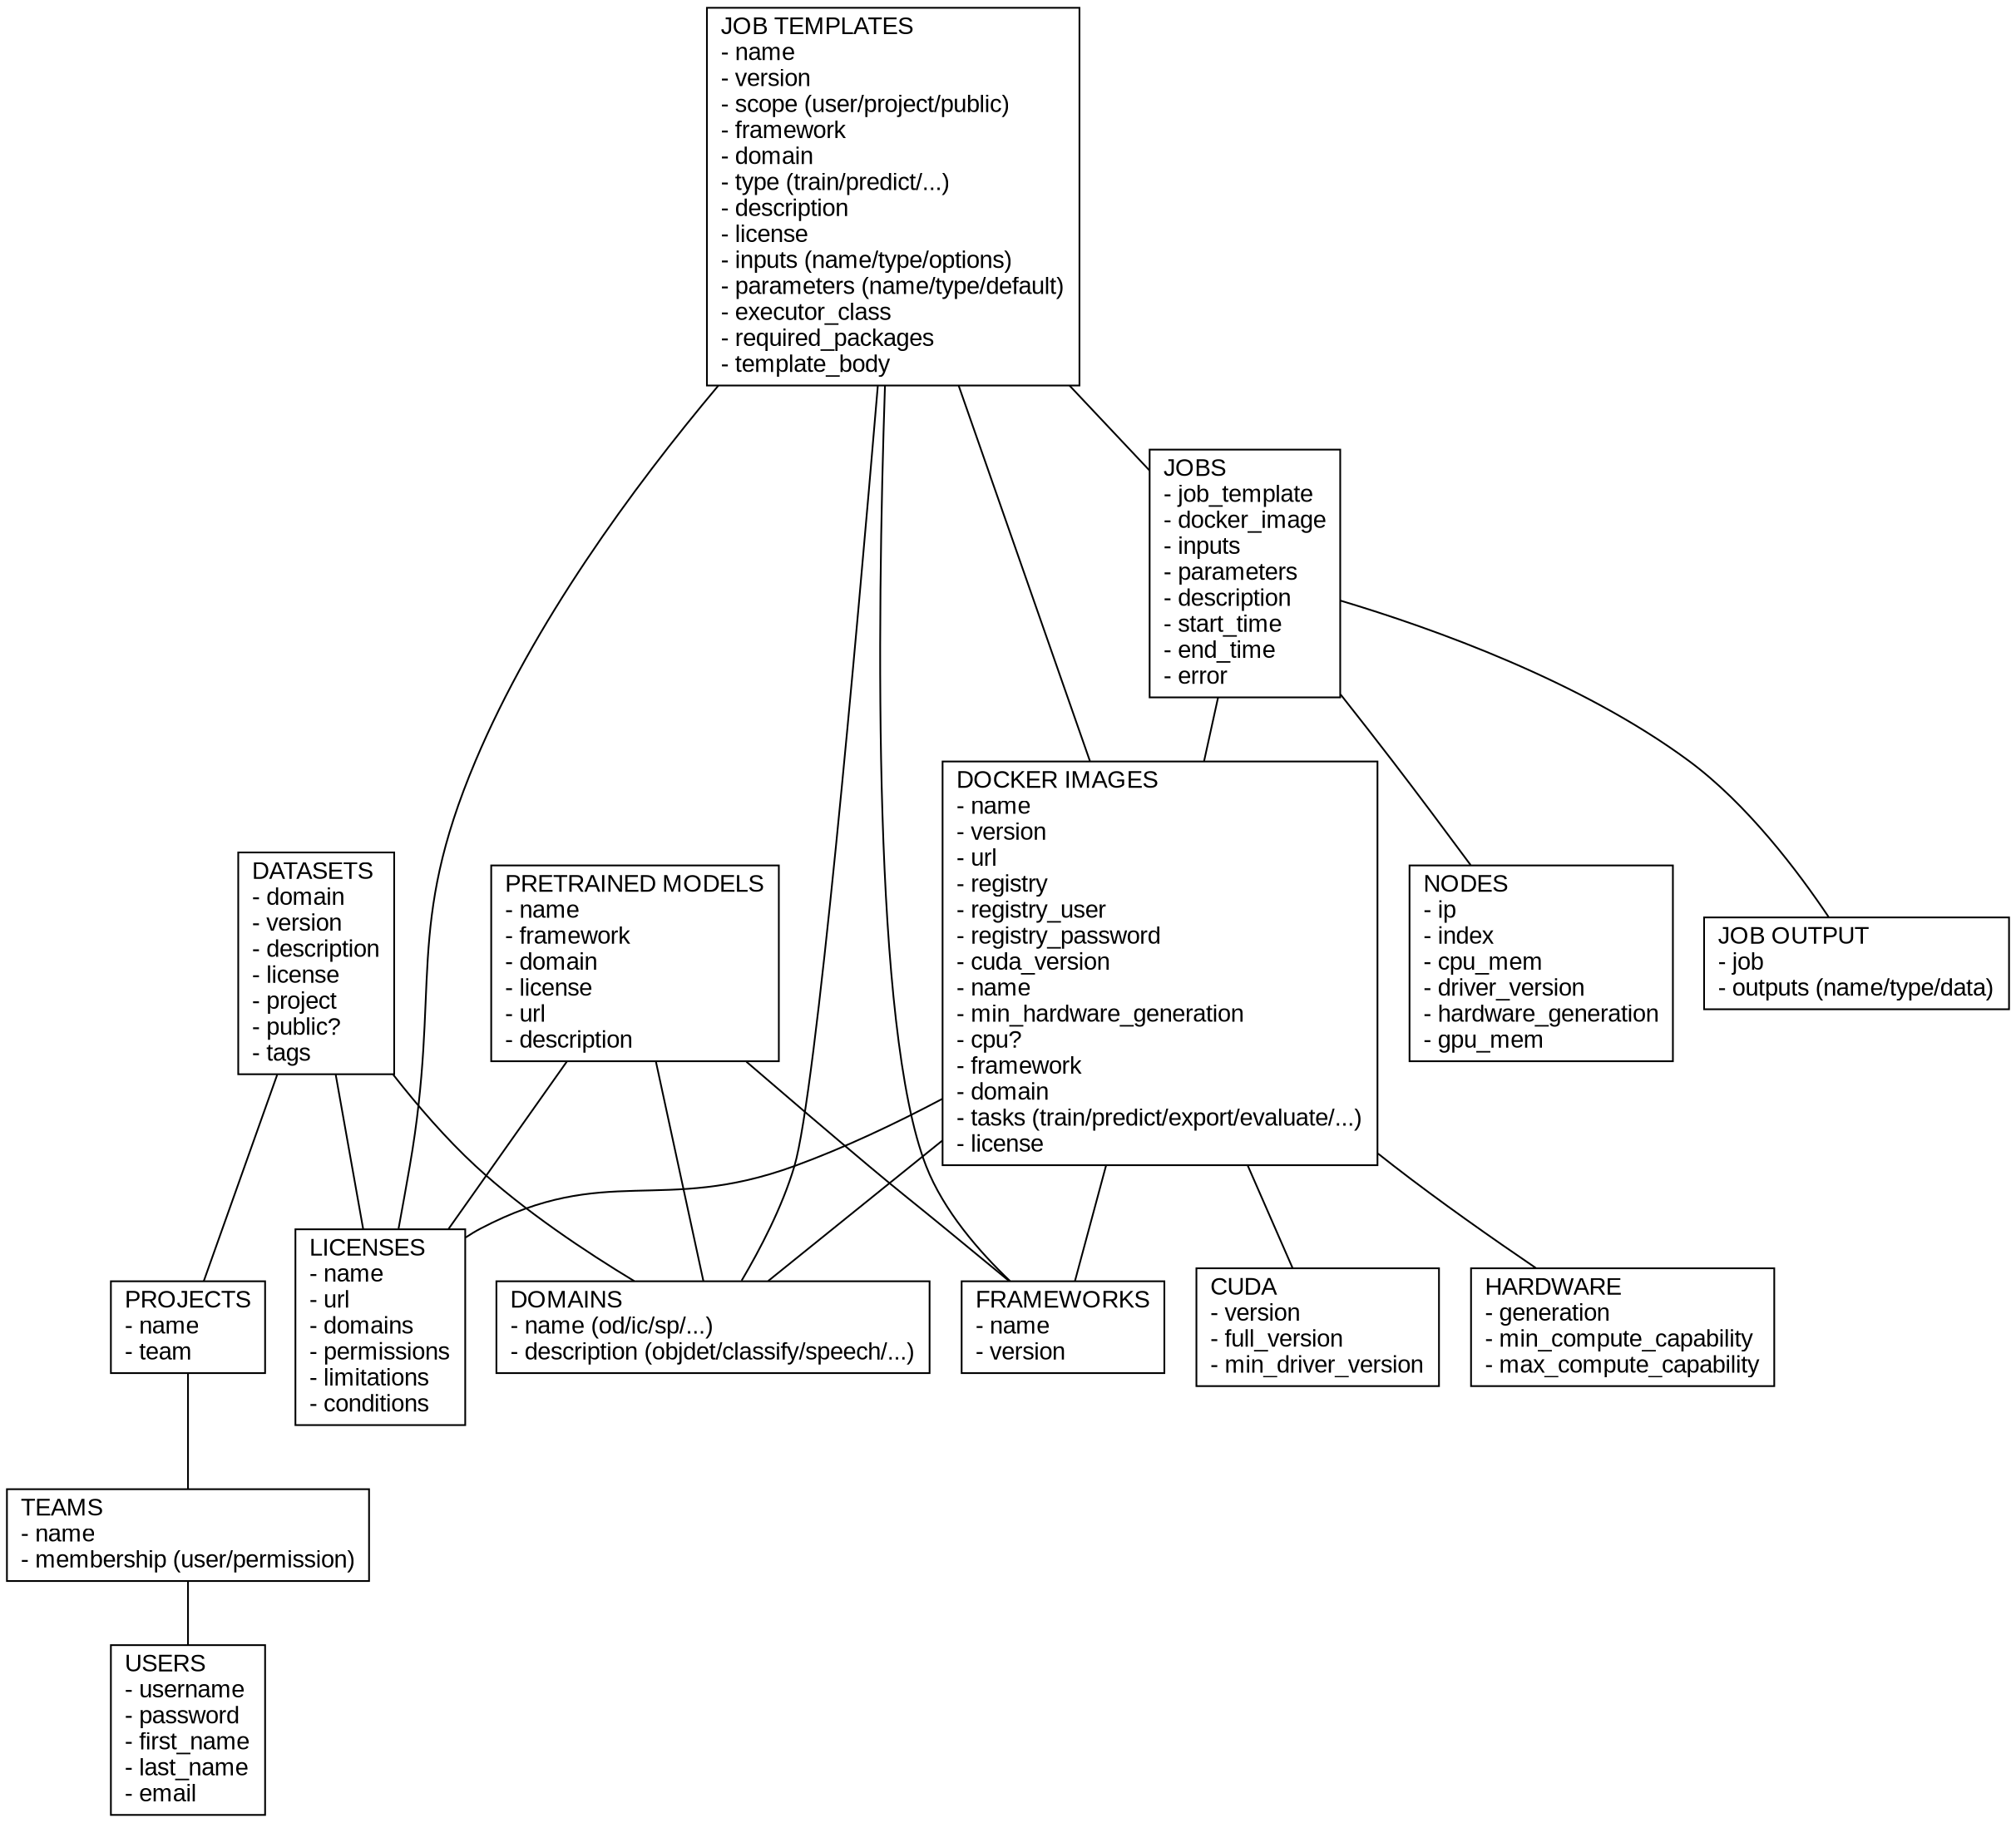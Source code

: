 graph {

  node [shape=record fontname=Arial];

  users [label = "USERS\l- username\l- password\l- first_name\l- last_name\l- email\l"];
  teams [label = "TEAMS\l- name\l- membership (user/permission)\l"];
  projects [label = "PROJECTS\l- name\l- team\l"];
  licenses [label = "LICENSES\l- name\l- url\l- domains\l- permissions\l- limitations\l- conditions\l"];
  domains [label = "DOMAINS\l- name (od/ic/sp/...)\l- description (objdet/classify/speech/...)\l"];

  cuda [label = "CUDA\l- version\l- full_version\l- min_driver_version"];
  docker_images [label = "DOCKER IMAGES\l- name\l- version\l- url\l- registry\l- registry_user\l- registry_password\l- cuda_version\l- name\l- min_hardware_generation\l- cpu?\l- framework\l- domain\l- tasks (train/predict/export/evaluate/...)\l- license\l"];
  frameworks [label = "FRAMEWORKS\l- name\l- version\l"];
  hardware [label = "HARDWARE\l- generation\l- min_compute_capability\l- max_compute_capability\l"];
  nodes [label = "NODES\l- ip\l- index\l- cpu_mem\l- driver_version\l- hardware_generation\l- gpu_mem\l"];

  datasets [label = "DATASETS\l- domain\l- version\l- description\l- license\l- project\l- public?\l- tags\l"];
  pretrained_models [label = "PRETRAINED MODELS\l- name\l- framework\l- domain\l- license\l- url\l- description\l"];
  job_templates [label = "JOB TEMPLATES\l- name\l- version\l- scope (user/project/public)\l- framework\l- domain\l- type (train/predict/...)\l- description\l- license\l- inputs (name/type/options)\l- parameters (name/type/default)\l- executor_class\l- required_packages\l- template_body\l"];
  jobs [label = "JOBS\l- job_template\l- docker_image\l- inputs\l- parameters\l- description\l- start_time\l- end_time\l- error\l"];
  job_output [label = "JOB OUTPUT\l- job\l- outputs (name/type/data)\l"];

  teams -- users;
  projects -- teams;
  datasets -- licenses;
  datasets -- projects;
  datasets -- domains;
  pretrained_models -- frameworks;
  pretrained_models -- licenses;
  pretrained_models -- domains;
  docker_images -- cuda;
  docker_images -- hardware;
  docker_images -- frameworks;
  docker_images -- licenses;
  docker_images -- domains;
  job_templates -- jobs;
  job_templates -- licenses;
  job_templates -- frameworks;
  job_templates -- docker_images;
  job_templates -- domains;
  jobs -- job_output;
  jobs -- nodes;
  jobs -- docker_images;
}
